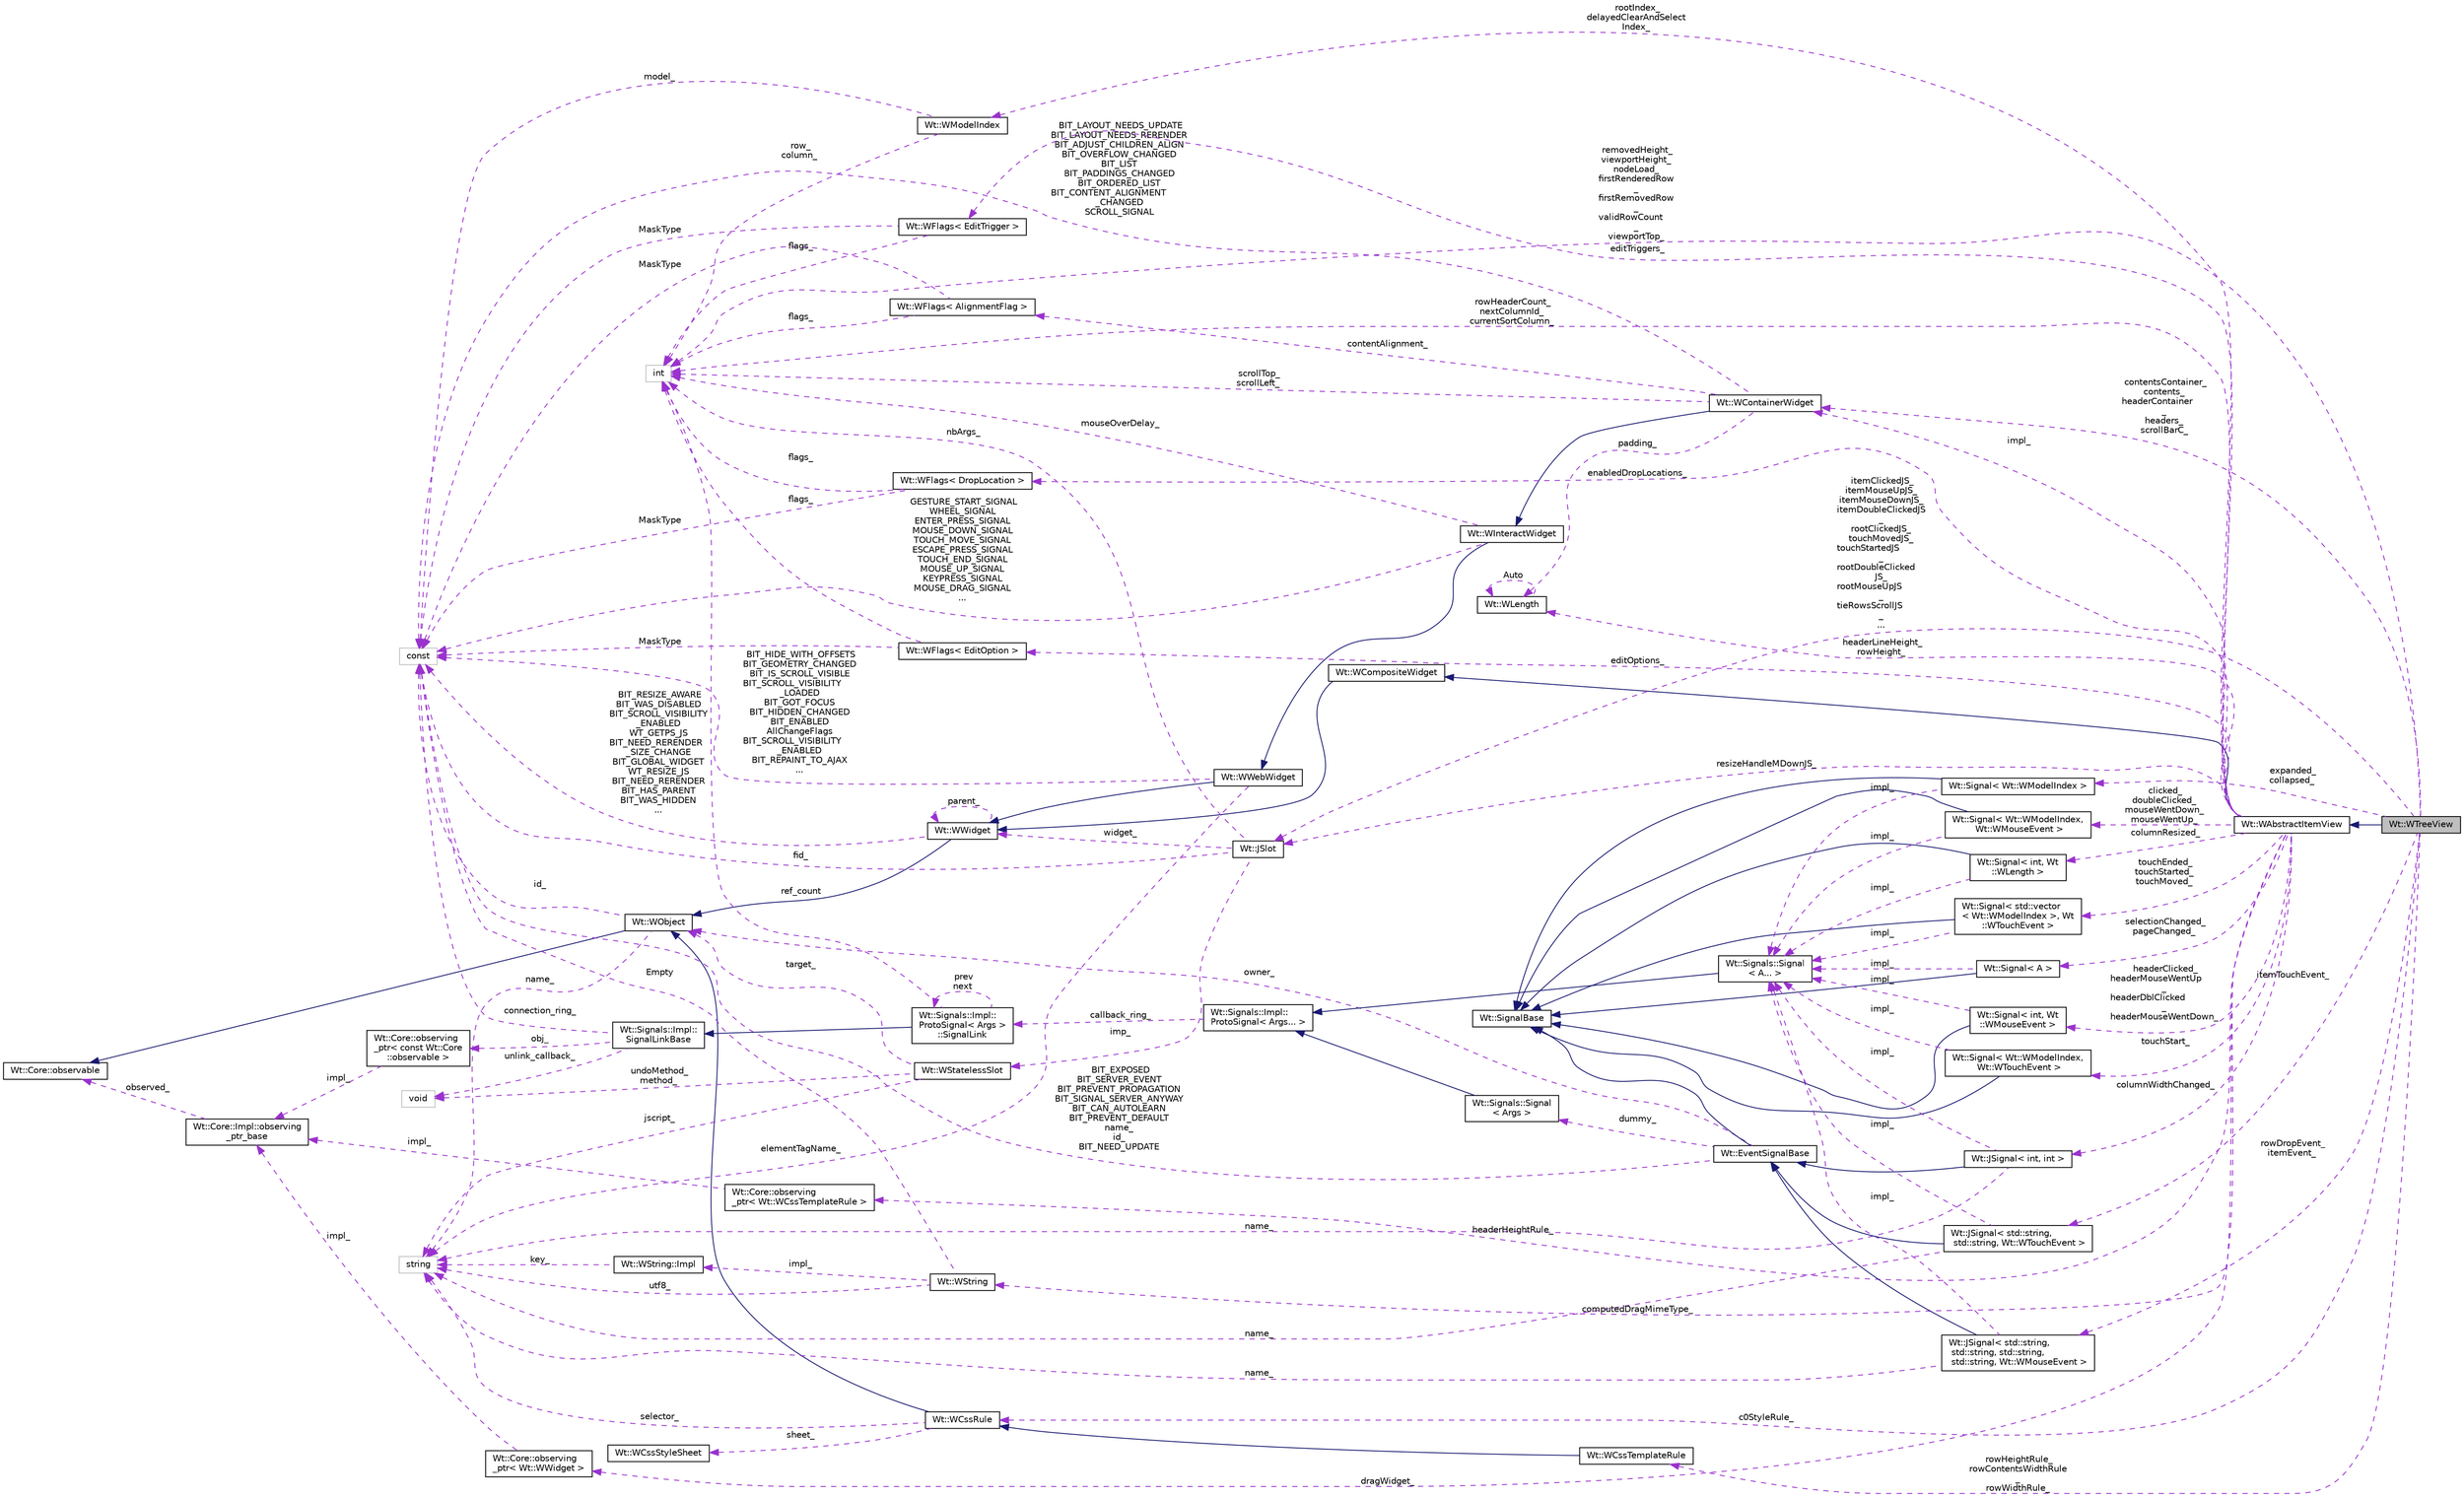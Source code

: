 digraph "Wt::WTreeView"
{
 // LATEX_PDF_SIZE
  edge [fontname="Helvetica",fontsize="10",labelfontname="Helvetica",labelfontsize="10"];
  node [fontname="Helvetica",fontsize="10",shape=record];
  rankdir="LR";
  Node1 [label="Wt::WTreeView",height=0.2,width=0.4,color="black", fillcolor="grey75", style="filled", fontcolor="black",tooltip="A view class that displays a model as a tree or tree table."];
  Node2 -> Node1 [dir="back",color="midnightblue",fontsize="10",style="solid",fontname="Helvetica"];
  Node2 [label="Wt::WAbstractItemView",height=0.2,width=0.4,color="black", fillcolor="white", style="filled",URL="$classWt_1_1WAbstractItemView.html",tooltip="An abstract base class for item Views."];
  Node3 -> Node2 [dir="back",color="midnightblue",fontsize="10",style="solid",fontname="Helvetica"];
  Node3 [label="Wt::WCompositeWidget",height=0.2,width=0.4,color="black", fillcolor="white", style="filled",URL="$classWt_1_1WCompositeWidget.html",tooltip="A widget that hides the implementation of composite widgets."];
  Node4 -> Node3 [dir="back",color="midnightblue",fontsize="10",style="solid",fontname="Helvetica"];
  Node4 [label="Wt::WWidget",height=0.2,width=0.4,color="black", fillcolor="white", style="filled",URL="$classWt_1_1WWidget.html",tooltip="The abstract base class for a user-interface component."];
  Node5 -> Node4 [dir="back",color="midnightblue",fontsize="10",style="solid",fontname="Helvetica"];
  Node5 [label="Wt::WObject",height=0.2,width=0.4,color="black", fillcolor="white", style="filled",URL="$classWt_1_1WObject.html",tooltip="A base class for objects that participate in the signal/slot system."];
  Node6 -> Node5 [dir="back",color="midnightblue",fontsize="10",style="solid",fontname="Helvetica"];
  Node6 [label="Wt::Core::observable",height=0.2,width=0.4,color="black", fillcolor="white", style="filled",URL="$classWt_1_1Core_1_1observable.html",tooltip="A base class for objects whose life-time can be tracked."];
  Node7 -> Node5 [dir="back",color="darkorchid3",fontsize="10",style="dashed",label=" name_" ,fontname="Helvetica"];
  Node7 [label="string",height=0.2,width=0.4,color="grey75", fillcolor="white", style="filled",tooltip=" "];
  Node8 -> Node5 [dir="back",color="darkorchid3",fontsize="10",style="dashed",label=" id_" ,fontname="Helvetica"];
  Node8 [label="const",height=0.2,width=0.4,color="grey75", fillcolor="white", style="filled",tooltip=" "];
  Node4 -> Node4 [dir="back",color="darkorchid3",fontsize="10",style="dashed",label=" parent_" ,fontname="Helvetica"];
  Node8 -> Node4 [dir="back",color="darkorchid3",fontsize="10",style="dashed",label=" BIT_RESIZE_AWARE\nBIT_WAS_DISABLED\nBIT_SCROLL_VISIBILITY\l_ENABLED\nWT_GETPS_JS\nBIT_NEED_RERENDER\l_SIZE_CHANGE\nBIT_GLOBAL_WIDGET\nWT_RESIZE_JS\nBIT_NEED_RERENDER\nBIT_HAS_PARENT\nBIT_WAS_HIDDEN\n..." ,fontname="Helvetica"];
  Node9 -> Node2 [dir="back",color="darkorchid3",fontsize="10",style="dashed",label=" selectionChanged_\npageChanged_" ,fontname="Helvetica"];
  Node9 [label="Wt::Signal\< A \>",height=0.2,width=0.4,color="black", fillcolor="white", style="filled",URL="$classWt_1_1Signal.html",tooltip="A signal that propagates events to listeners."];
  Node10 -> Node9 [dir="back",color="midnightblue",fontsize="10",style="solid",fontname="Helvetica"];
  Node10 [label="Wt::SignalBase",height=0.2,width=0.4,color="black", fillcolor="white", style="filled",URL="$classWt_1_1SignalBase.html",tooltip="Abstract base class of a signal."];
  Node11 -> Node9 [dir="back",color="darkorchid3",fontsize="10",style="dashed",label=" impl_" ,fontname="Helvetica"];
  Node11 [label="Wt::Signals::Signal\l\< A... \>",height=0.2,width=0.4,color="black", fillcolor="white", style="filled",URL="$structWt_1_1Signals_1_1Signal.html",tooltip=" "];
  Node12 -> Node11 [dir="back",color="midnightblue",fontsize="10",style="solid",fontname="Helvetica"];
  Node12 [label="Wt::Signals::Impl::\lProtoSignal\< Args... \>",height=0.2,width=0.4,color="black", fillcolor="white", style="filled",URL="$classWt_1_1Signals_1_1Impl_1_1ProtoSignal.html",tooltip=" "];
  Node13 -> Node12 [dir="back",color="darkorchid3",fontsize="10",style="dashed",label=" callback_ring_" ,fontname="Helvetica"];
  Node13 [label="Wt::Signals::Impl::\lProtoSignal\< Args \>\l::SignalLink",height=0.2,width=0.4,color="black", fillcolor="white", style="filled",URL="$structWt_1_1Signals_1_1Impl_1_1ProtoSignal_1_1SignalLink.html",tooltip=" "];
  Node14 -> Node13 [dir="back",color="midnightblue",fontsize="10",style="solid",fontname="Helvetica"];
  Node14 [label="Wt::Signals::Impl::\lSignalLinkBase",height=0.2,width=0.4,color="black", fillcolor="white", style="filled",URL="$classWt_1_1Signals_1_1Impl_1_1SignalLinkBase.html",tooltip=" "];
  Node15 -> Node14 [dir="back",color="darkorchid3",fontsize="10",style="dashed",label=" unlink_callback_" ,fontname="Helvetica"];
  Node15 [label="void",height=0.2,width=0.4,color="grey75", fillcolor="white", style="filled",tooltip=" "];
  Node16 -> Node14 [dir="back",color="darkorchid3",fontsize="10",style="dashed",label=" obj_" ,fontname="Helvetica"];
  Node16 [label="Wt::Core::observing\l_ptr\< const Wt::Core\l::observable \>",height=0.2,width=0.4,color="black", fillcolor="white", style="filled",URL="$classWt_1_1Core_1_1observing__ptr.html",tooltip=" "];
  Node17 -> Node16 [dir="back",color="darkorchid3",fontsize="10",style="dashed",label=" impl_" ,fontname="Helvetica"];
  Node17 [label="Wt::Core::Impl::observing\l_ptr_base",height=0.2,width=0.4,color="black", fillcolor="white", style="filled",URL="$structWt_1_1Core_1_1Impl_1_1observing__ptr__base.html",tooltip=" "];
  Node6 -> Node17 [dir="back",color="darkorchid3",fontsize="10",style="dashed",label=" observed_" ,fontname="Helvetica"];
  Node8 -> Node14 [dir="back",color="darkorchid3",fontsize="10",style="dashed",label=" connection_ring_" ,fontname="Helvetica"];
  Node18 -> Node13 [dir="back",color="darkorchid3",fontsize="10",style="dashed",label=" ref_count" ,fontname="Helvetica"];
  Node18 [label="int",height=0.2,width=0.4,color="grey75", fillcolor="white", style="filled",tooltip=" "];
  Node13 -> Node13 [dir="back",color="darkorchid3",fontsize="10",style="dashed",label=" prev\nnext" ,fontname="Helvetica"];
  Node19 -> Node2 [dir="back",color="darkorchid3",fontsize="10",style="dashed",label=" resizeHandleMDownJS_" ,fontname="Helvetica"];
  Node19 [label="Wt::JSlot",height=0.2,width=0.4,color="black", fillcolor="white", style="filled",URL="$classWt_1_1JSlot.html",tooltip="A slot that is only implemented in client side JavaScript code."];
  Node20 -> Node19 [dir="back",color="darkorchid3",fontsize="10",style="dashed",label=" imp_" ,fontname="Helvetica"];
  Node20 [label="Wt::WStatelessSlot",height=0.2,width=0.4,color="black", fillcolor="white", style="filled",URL="$classWt_1_1WStatelessSlot.html",tooltip=" "];
  Node5 -> Node20 [dir="back",color="darkorchid3",fontsize="10",style="dashed",label=" target_" ,fontname="Helvetica"];
  Node15 -> Node20 [dir="back",color="darkorchid3",fontsize="10",style="dashed",label=" undoMethod_\nmethod_" ,fontname="Helvetica"];
  Node7 -> Node20 [dir="back",color="darkorchid3",fontsize="10",style="dashed",label=" jscript_" ,fontname="Helvetica"];
  Node18 -> Node19 [dir="back",color="darkorchid3",fontsize="10",style="dashed",label=" nbArgs_" ,fontname="Helvetica"];
  Node4 -> Node19 [dir="back",color="darkorchid3",fontsize="10",style="dashed",label=" widget_" ,fontname="Helvetica"];
  Node8 -> Node19 [dir="back",color="darkorchid3",fontsize="10",style="dashed",label=" fid_" ,fontname="Helvetica"];
  Node21 -> Node2 [dir="back",color="darkorchid3",fontsize="10",style="dashed",label=" impl_" ,fontname="Helvetica"];
  Node21 [label="Wt::WContainerWidget",height=0.2,width=0.4,color="black", fillcolor="white", style="filled",URL="$classWt_1_1WContainerWidget.html",tooltip="A widget that holds and manages child widgets."];
  Node22 -> Node21 [dir="back",color="midnightblue",fontsize="10",style="solid",fontname="Helvetica"];
  Node22 [label="Wt::WInteractWidget",height=0.2,width=0.4,color="black", fillcolor="white", style="filled",URL="$classWt_1_1WInteractWidget.html",tooltip="An abstract widget that can receive user-interface interaction."];
  Node23 -> Node22 [dir="back",color="midnightblue",fontsize="10",style="solid",fontname="Helvetica"];
  Node23 [label="Wt::WWebWidget",height=0.2,width=0.4,color="black", fillcolor="white", style="filled",URL="$classWt_1_1WWebWidget.html",tooltip="A base class for widgets with an HTML counterpart."];
  Node4 -> Node23 [dir="back",color="midnightblue",fontsize="10",style="solid",fontname="Helvetica"];
  Node7 -> Node23 [dir="back",color="darkorchid3",fontsize="10",style="dashed",label=" elementTagName_" ,fontname="Helvetica"];
  Node8 -> Node23 [dir="back",color="darkorchid3",fontsize="10",style="dashed",label=" BIT_HIDE_WITH_OFFSETS\nBIT_GEOMETRY_CHANGED\nBIT_IS_SCROLL_VISIBLE\nBIT_SCROLL_VISIBILITY\l_LOADED\nBIT_GOT_FOCUS\nBIT_HIDDEN_CHANGED\nBIT_ENABLED\nAllChangeFlags\nBIT_SCROLL_VISIBILITY\l_ENABLED\nBIT_REPAINT_TO_AJAX\n..." ,fontname="Helvetica"];
  Node18 -> Node22 [dir="back",color="darkorchid3",fontsize="10",style="dashed",label=" mouseOverDelay_" ,fontname="Helvetica"];
  Node8 -> Node22 [dir="back",color="darkorchid3",fontsize="10",style="dashed",label=" GESTURE_START_SIGNAL\nWHEEL_SIGNAL\nENTER_PRESS_SIGNAL\nMOUSE_DOWN_SIGNAL\nTOUCH_MOVE_SIGNAL\nESCAPE_PRESS_SIGNAL\nTOUCH_END_SIGNAL\nMOUSE_UP_SIGNAL\nKEYPRESS_SIGNAL\nMOUSE_DRAG_SIGNAL\n..." ,fontname="Helvetica"];
  Node18 -> Node21 [dir="back",color="darkorchid3",fontsize="10",style="dashed",label=" scrollTop_\nscrollLeft_" ,fontname="Helvetica"];
  Node24 -> Node21 [dir="back",color="darkorchid3",fontsize="10",style="dashed",label=" contentAlignment_" ,fontname="Helvetica"];
  Node24 [label="Wt::WFlags\< AlignmentFlag \>",height=0.2,width=0.4,color="black", fillcolor="white", style="filled",URL="$classWt_1_1WFlags.html",tooltip=" "];
  Node18 -> Node24 [dir="back",color="darkorchid3",fontsize="10",style="dashed",label=" flags_" ,fontname="Helvetica"];
  Node8 -> Node24 [dir="back",color="darkorchid3",fontsize="10",style="dashed",label=" MaskType" ,fontname="Helvetica"];
  Node25 -> Node21 [dir="back",color="darkorchid3",fontsize="10",style="dashed",label=" padding_" ,fontname="Helvetica"];
  Node25 [label="Wt::WLength",height=0.2,width=0.4,color="black", fillcolor="white", style="filled",URL="$classWt_1_1WLength.html",tooltip="A value class that describes a CSS length."];
  Node25 -> Node25 [dir="back",color="darkorchid3",fontsize="10",style="dashed",label=" Auto" ,fontname="Helvetica"];
  Node8 -> Node21 [dir="back",color="darkorchid3",fontsize="10",style="dashed",label=" BIT_LAYOUT_NEEDS_UPDATE\nBIT_LAYOUT_NEEDS_RERENDER\nBIT_ADJUST_CHILDREN_ALIGN\nBIT_OVERFLOW_CHANGED\nBIT_LIST\nBIT_PADDINGS_CHANGED\nBIT_ORDERED_LIST\nBIT_CONTENT_ALIGNMENT\l_CHANGED\nSCROLL_SIGNAL" ,fontname="Helvetica"];
  Node26 -> Node2 [dir="back",color="darkorchid3",fontsize="10",style="dashed",label=" rootIndex_\ndelayedClearAndSelect\lIndex_" ,fontname="Helvetica"];
  Node26 [label="Wt::WModelIndex",height=0.2,width=0.4,color="black", fillcolor="white", style="filled",URL="$classWt_1_1WModelIndex.html",tooltip="A value class that describes an index to an item in a data model."];
  Node18 -> Node26 [dir="back",color="darkorchid3",fontsize="10",style="dashed",label=" row_\ncolumn_" ,fontname="Helvetica"];
  Node8 -> Node26 [dir="back",color="darkorchid3",fontsize="10",style="dashed",label=" model_" ,fontname="Helvetica"];
  Node27 -> Node2 [dir="back",color="darkorchid3",fontsize="10",style="dashed",label=" computedDragMimeType_" ,fontname="Helvetica"];
  Node27 [label="Wt::WString",height=0.2,width=0.4,color="black", fillcolor="white", style="filled",URL="$classWt_1_1WString.html",tooltip="A value class which describes a locale-aware unicode string."];
  Node28 -> Node27 [dir="back",color="darkorchid3",fontsize="10",style="dashed",label=" impl_" ,fontname="Helvetica"];
  Node28 [label="Wt::WString::Impl",height=0.2,width=0.4,color="black", fillcolor="white", style="filled",URL="$structWt_1_1WString_1_1Impl.html",tooltip=" "];
  Node7 -> Node28 [dir="back",color="darkorchid3",fontsize="10",style="dashed",label=" key_" ,fontname="Helvetica"];
  Node7 -> Node27 [dir="back",color="darkorchid3",fontsize="10",style="dashed",label=" utf8_" ,fontname="Helvetica"];
  Node8 -> Node27 [dir="back",color="darkorchid3",fontsize="10",style="dashed",label=" Empty" ,fontname="Helvetica"];
  Node29 -> Node2 [dir="back",color="darkorchid3",fontsize="10",style="dashed",label=" editTriggers_" ,fontname="Helvetica"];
  Node29 [label="Wt::WFlags\< EditTrigger \>",height=0.2,width=0.4,color="black", fillcolor="white", style="filled",URL="$classWt_1_1WFlags.html",tooltip=" "];
  Node18 -> Node29 [dir="back",color="darkorchid3",fontsize="10",style="dashed",label=" flags_" ,fontname="Helvetica"];
  Node8 -> Node29 [dir="back",color="darkorchid3",fontsize="10",style="dashed",label=" MaskType" ,fontname="Helvetica"];
  Node30 -> Node2 [dir="back",color="darkorchid3",fontsize="10",style="dashed",label=" dragWidget_" ,fontname="Helvetica"];
  Node30 [label="Wt::Core::observing\l_ptr\< Wt::WWidget \>",height=0.2,width=0.4,color="black", fillcolor="white", style="filled",URL="$classWt_1_1Core_1_1observing__ptr.html",tooltip=" "];
  Node17 -> Node30 [dir="back",color="darkorchid3",fontsize="10",style="dashed",label=" impl_" ,fontname="Helvetica"];
  Node31 -> Node2 [dir="back",color="darkorchid3",fontsize="10",style="dashed",label=" clicked_\ndoubleClicked_\nmouseWentDown_\nmouseWentUp_" ,fontname="Helvetica"];
  Node31 [label="Wt::Signal\< Wt::WModelIndex,\l Wt::WMouseEvent \>",height=0.2,width=0.4,color="black", fillcolor="white", style="filled",URL="$classWt_1_1Signal.html",tooltip=" "];
  Node10 -> Node31 [dir="back",color="midnightblue",fontsize="10",style="solid",fontname="Helvetica"];
  Node11 -> Node31 [dir="back",color="darkorchid3",fontsize="10",style="dashed",label=" impl_" ,fontname="Helvetica"];
  Node32 -> Node2 [dir="back",color="darkorchid3",fontsize="10",style="dashed",label=" touchEnded_\ntouchStarted_\ntouchMoved_" ,fontname="Helvetica"];
  Node32 [label="Wt::Signal\< std::vector\l\< Wt::WModelIndex \>, Wt\l::WTouchEvent \>",height=0.2,width=0.4,color="black", fillcolor="white", style="filled",URL="$classWt_1_1Signal.html",tooltip=" "];
  Node10 -> Node32 [dir="back",color="midnightblue",fontsize="10",style="solid",fontname="Helvetica"];
  Node11 -> Node32 [dir="back",color="darkorchid3",fontsize="10",style="dashed",label=" impl_" ,fontname="Helvetica"];
  Node33 -> Node2 [dir="back",color="darkorchid3",fontsize="10",style="dashed",label=" headerClicked_\nheaderMouseWentUp\l_\nheaderDblClicked\l_\nheaderMouseWentDown_" ,fontname="Helvetica"];
  Node33 [label="Wt::Signal\< int, Wt\l::WMouseEvent \>",height=0.2,width=0.4,color="black", fillcolor="white", style="filled",URL="$classWt_1_1Signal.html",tooltip=" "];
  Node10 -> Node33 [dir="back",color="midnightblue",fontsize="10",style="solid",fontname="Helvetica"];
  Node11 -> Node33 [dir="back",color="darkorchid3",fontsize="10",style="dashed",label=" impl_" ,fontname="Helvetica"];
  Node34 -> Node2 [dir="back",color="darkorchid3",fontsize="10",style="dashed",label=" headerHeightRule_" ,fontname="Helvetica"];
  Node34 [label="Wt::Core::observing\l_ptr\< Wt::WCssTemplateRule \>",height=0.2,width=0.4,color="black", fillcolor="white", style="filled",URL="$classWt_1_1Core_1_1observing__ptr.html",tooltip=" "];
  Node17 -> Node34 [dir="back",color="darkorchid3",fontsize="10",style="dashed",label=" impl_" ,fontname="Helvetica"];
  Node35 -> Node2 [dir="back",color="darkorchid3",fontsize="10",style="dashed",label=" enabledDropLocations_" ,fontname="Helvetica"];
  Node35 [label="Wt::WFlags\< DropLocation \>",height=0.2,width=0.4,color="black", fillcolor="white", style="filled",URL="$classWt_1_1WFlags.html",tooltip=" "];
  Node18 -> Node35 [dir="back",color="darkorchid3",fontsize="10",style="dashed",label=" flags_" ,fontname="Helvetica"];
  Node8 -> Node35 [dir="back",color="darkorchid3",fontsize="10",style="dashed",label=" MaskType" ,fontname="Helvetica"];
  Node18 -> Node2 [dir="back",color="darkorchid3",fontsize="10",style="dashed",label=" rowHeaderCount_\nnextColumnId_\ncurrentSortColumn_" ,fontname="Helvetica"];
  Node36 -> Node2 [dir="back",color="darkorchid3",fontsize="10",style="dashed",label=" editOptions_" ,fontname="Helvetica"];
  Node36 [label="Wt::WFlags\< EditOption \>",height=0.2,width=0.4,color="black", fillcolor="white", style="filled",URL="$classWt_1_1WFlags.html",tooltip=" "];
  Node18 -> Node36 [dir="back",color="darkorchid3",fontsize="10",style="dashed",label=" flags_" ,fontname="Helvetica"];
  Node8 -> Node36 [dir="back",color="darkorchid3",fontsize="10",style="dashed",label=" MaskType" ,fontname="Helvetica"];
  Node37 -> Node2 [dir="back",color="darkorchid3",fontsize="10",style="dashed",label=" columnWidthChanged_" ,fontname="Helvetica"];
  Node37 [label="Wt::JSignal\< int, int \>",height=0.2,width=0.4,color="black", fillcolor="white", style="filled",URL="$classWt_1_1JSignal.html",tooltip=" "];
  Node38 -> Node37 [dir="back",color="midnightblue",fontsize="10",style="solid",fontname="Helvetica"];
  Node38 [label="Wt::EventSignalBase",height=0.2,width=0.4,color="black", fillcolor="white", style="filled",URL="$classWt_1_1EventSignalBase.html",tooltip="Abstract base class of an event signal."];
  Node10 -> Node38 [dir="back",color="midnightblue",fontsize="10",style="solid",fontname="Helvetica"];
  Node5 -> Node38 [dir="back",color="darkorchid3",fontsize="10",style="dashed",label=" owner_" ,fontname="Helvetica"];
  Node39 -> Node38 [dir="back",color="darkorchid3",fontsize="10",style="dashed",label=" dummy_" ,fontname="Helvetica"];
  Node39 [label="Wt::Signals::Signal\l\< Args \>",height=0.2,width=0.4,color="black", fillcolor="white", style="filled",URL="$structWt_1_1Signals_1_1Signal.html",tooltip=" "];
  Node12 -> Node39 [dir="back",color="midnightblue",fontsize="10",style="solid",fontname="Helvetica"];
  Node8 -> Node38 [dir="back",color="darkorchid3",fontsize="10",style="dashed",label=" BIT_EXPOSED\nBIT_SERVER_EVENT\nBIT_PREVENT_PROPAGATION\nBIT_SIGNAL_SERVER_ANYWAY\nBIT_CAN_AUTOLEARN\nBIT_PREVENT_DEFAULT\nname_\nid_\nBIT_NEED_UPDATE" ,fontname="Helvetica"];
  Node7 -> Node37 [dir="back",color="darkorchid3",fontsize="10",style="dashed",label=" name_" ,fontname="Helvetica"];
  Node11 -> Node37 [dir="back",color="darkorchid3",fontsize="10",style="dashed",label=" impl_" ,fontname="Helvetica"];
  Node40 -> Node2 [dir="back",color="darkorchid3",fontsize="10",style="dashed",label=" columnResized_" ,fontname="Helvetica"];
  Node40 [label="Wt::Signal\< int, Wt\l::WLength \>",height=0.2,width=0.4,color="black", fillcolor="white", style="filled",URL="$classWt_1_1Signal.html",tooltip=" "];
  Node10 -> Node40 [dir="back",color="midnightblue",fontsize="10",style="solid",fontname="Helvetica"];
  Node11 -> Node40 [dir="back",color="darkorchid3",fontsize="10",style="dashed",label=" impl_" ,fontname="Helvetica"];
  Node41 -> Node2 [dir="back",color="darkorchid3",fontsize="10",style="dashed",label=" touchStart_" ,fontname="Helvetica"];
  Node41 [label="Wt::Signal\< Wt::WModelIndex,\l Wt::WTouchEvent \>",height=0.2,width=0.4,color="black", fillcolor="white", style="filled",URL="$classWt_1_1Signal.html",tooltip=" "];
  Node10 -> Node41 [dir="back",color="midnightblue",fontsize="10",style="solid",fontname="Helvetica"];
  Node11 -> Node41 [dir="back",color="darkorchid3",fontsize="10",style="dashed",label=" impl_" ,fontname="Helvetica"];
  Node25 -> Node2 [dir="back",color="darkorchid3",fontsize="10",style="dashed",label=" headerLineHeight_\nrowHeight_" ,fontname="Helvetica"];
  Node19 -> Node1 [dir="back",color="darkorchid3",fontsize="10",style="dashed",label=" itemClickedJS_\nitemMouseUpJS_\nitemMouseDownJS_\nitemDoubleClickedJS\l_\nrootClickedJS_\ntouchMovedJS_\ntouchStartedJS\l_\nrootDoubleClicked\lJS_\nrootMouseUpJS\l_\ntieRowsScrollJS\l_\n..." ,fontname="Helvetica"];
  Node21 -> Node1 [dir="back",color="darkorchid3",fontsize="10",style="dashed",label=" contentsContainer_\ncontents_\nheaderContainer\l_\nheaders_\nscrollBarC_" ,fontname="Helvetica"];
  Node42 -> Node1 [dir="back",color="darkorchid3",fontsize="10",style="dashed",label=" rowDropEvent_\nitemEvent_" ,fontname="Helvetica"];
  Node42 [label="Wt::JSignal\< std::string,\l std::string, std::string,\l std::string, Wt::WMouseEvent \>",height=0.2,width=0.4,color="black", fillcolor="white", style="filled",URL="$classWt_1_1JSignal.html",tooltip=" "];
  Node38 -> Node42 [dir="back",color="midnightblue",fontsize="10",style="solid",fontname="Helvetica"];
  Node7 -> Node42 [dir="back",color="darkorchid3",fontsize="10",style="dashed",label=" name_" ,fontname="Helvetica"];
  Node11 -> Node42 [dir="back",color="darkorchid3",fontsize="10",style="dashed",label=" impl_" ,fontname="Helvetica"];
  Node43 -> Node1 [dir="back",color="darkorchid3",fontsize="10",style="dashed",label=" c0StyleRule_" ,fontname="Helvetica"];
  Node43 [label="Wt::WCssRule",height=0.2,width=0.4,color="black", fillcolor="white", style="filled",URL="$classWt_1_1WCssRule.html",tooltip="Abstract rule in a CSS style sheet."];
  Node5 -> Node43 [dir="back",color="midnightblue",fontsize="10",style="solid",fontname="Helvetica"];
  Node44 -> Node43 [dir="back",color="darkorchid3",fontsize="10",style="dashed",label=" sheet_" ,fontname="Helvetica"];
  Node44 [label="Wt::WCssStyleSheet",height=0.2,width=0.4,color="black", fillcolor="white", style="filled",URL="$classWt_1_1WCssStyleSheet.html",tooltip="A CSS style sheet."];
  Node7 -> Node43 [dir="back",color="darkorchid3",fontsize="10",style="dashed",label=" selector_" ,fontname="Helvetica"];
  Node45 -> Node1 [dir="back",color="darkorchid3",fontsize="10",style="dashed",label=" rowHeightRule_\nrowContentsWidthRule\l_\nrowWidthRule_" ,fontname="Helvetica"];
  Node45 [label="Wt::WCssTemplateRule",height=0.2,width=0.4,color="black", fillcolor="white", style="filled",URL="$classWt_1_1WCssTemplateRule.html",tooltip="A CSS rule based on a template widget."];
  Node43 -> Node45 [dir="back",color="midnightblue",fontsize="10",style="solid",fontname="Helvetica"];
  Node46 -> Node1 [dir="back",color="darkorchid3",fontsize="10",style="dashed",label=" itemTouchEvent_" ,fontname="Helvetica"];
  Node46 [label="Wt::JSignal\< std::string,\l std::string, Wt::WTouchEvent \>",height=0.2,width=0.4,color="black", fillcolor="white", style="filled",URL="$classWt_1_1JSignal.html",tooltip=" "];
  Node38 -> Node46 [dir="back",color="midnightblue",fontsize="10",style="solid",fontname="Helvetica"];
  Node7 -> Node46 [dir="back",color="darkorchid3",fontsize="10",style="dashed",label=" name_" ,fontname="Helvetica"];
  Node11 -> Node46 [dir="back",color="darkorchid3",fontsize="10",style="dashed",label=" impl_" ,fontname="Helvetica"];
  Node18 -> Node1 [dir="back",color="darkorchid3",fontsize="10",style="dashed",label=" removedHeight_\nviewportHeight_\nnodeLoad_\nfirstRenderedRow\l_\nfirstRemovedRow\l_\nvalidRowCount\l_\nviewportTop_" ,fontname="Helvetica"];
  Node47 -> Node1 [dir="back",color="darkorchid3",fontsize="10",style="dashed",label=" expanded_\ncollapsed_" ,fontname="Helvetica"];
  Node47 [label="Wt::Signal\< Wt::WModelIndex \>",height=0.2,width=0.4,color="black", fillcolor="white", style="filled",URL="$classWt_1_1Signal.html",tooltip=" "];
  Node10 -> Node47 [dir="back",color="midnightblue",fontsize="10",style="solid",fontname="Helvetica"];
  Node11 -> Node47 [dir="back",color="darkorchid3",fontsize="10",style="dashed",label=" impl_" ,fontname="Helvetica"];
}

